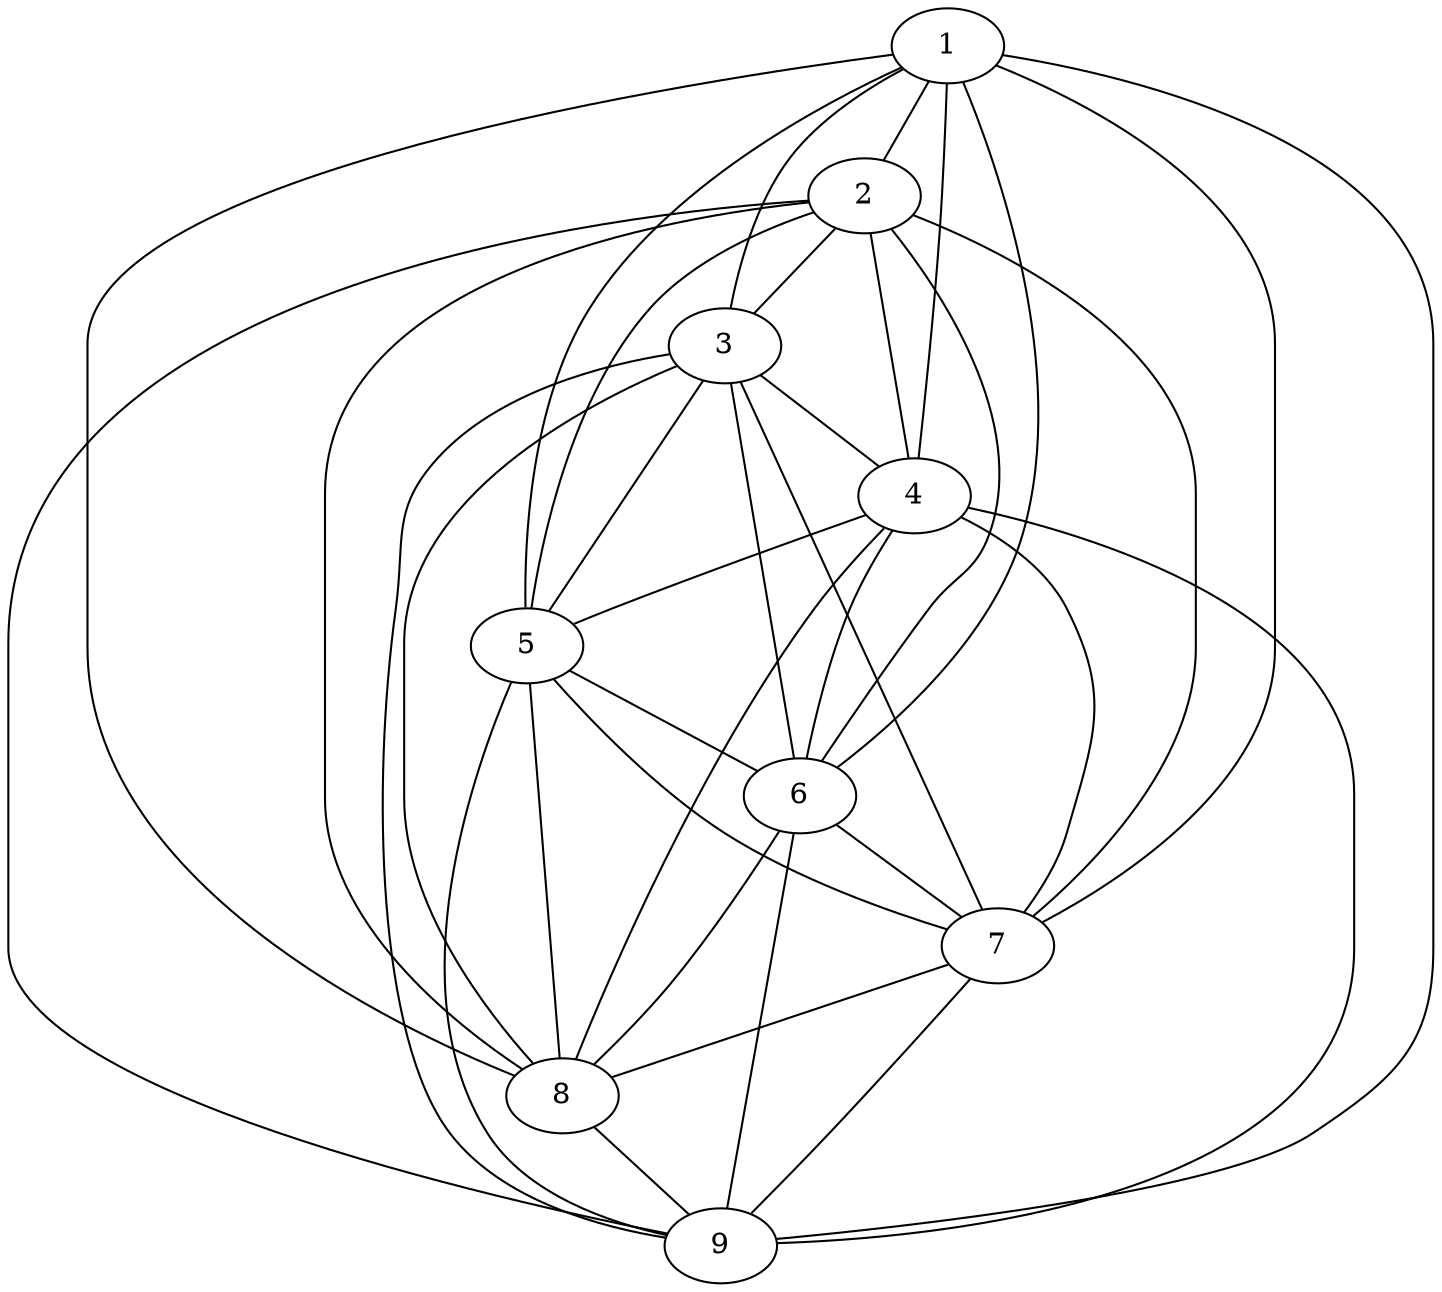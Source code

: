 graph{
	1;
	2;
	3;
	4;
	5;
	6;
	7;
	8;
	9;

	1--2;
	1--3;
	1--4;
	1--5;
	1--6;
	1--7;
	1--8;
	1--9;
	2--3;
	2--4;
	2--5;
	2--6;
	2--7;
	2--8;
	2--9;
	3--4;
	3--5;
	3--6;
	3--7;
	3--8;
	3--9;
	4--5;
	4--6;
	4--7;
	4--8;
	4--9;
	5--6;
	5--7;
	5--8;
	5--9;
	6--7;
	6--8;
	6--9;
	7--8;
	7--9;
	8--9;
}
